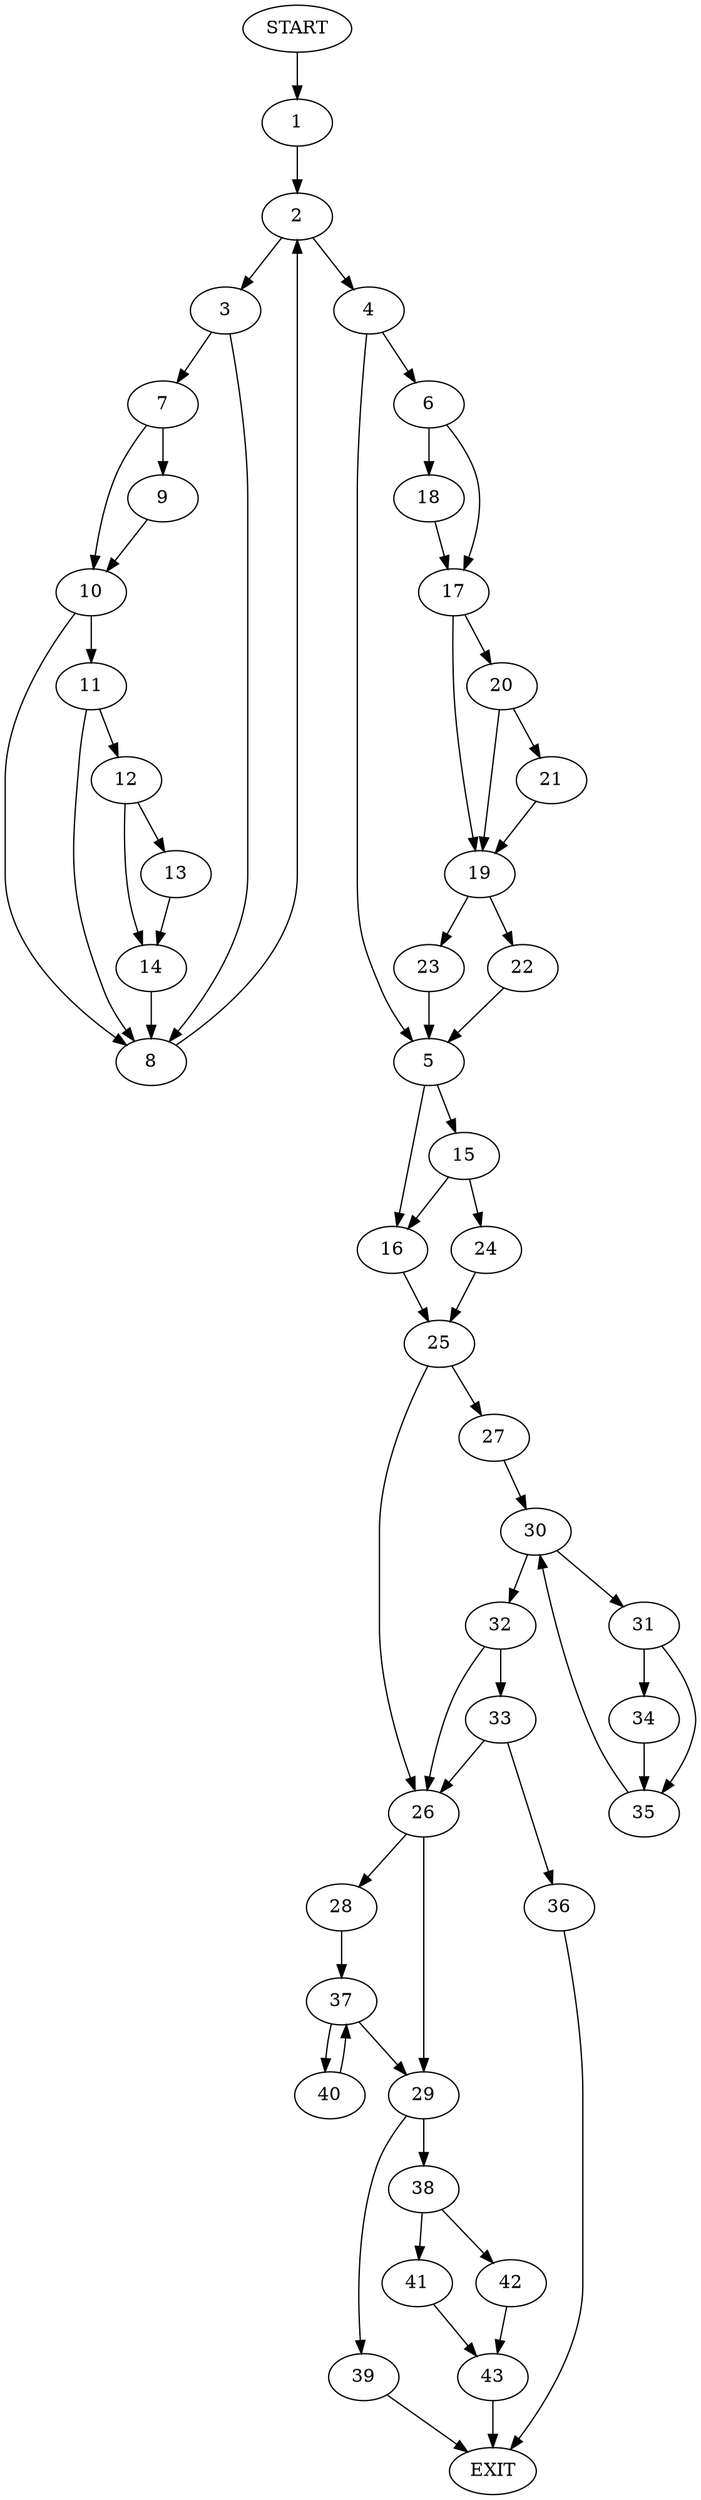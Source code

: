 digraph {
0 [label="START"]
44 [label="EXIT"]
0 -> 1
1 -> 2
2 -> 3
2 -> 4
4 -> 5
4 -> 6
3 -> 7
3 -> 8
8 -> 2
7 -> 9
7 -> 10
9 -> 10
10 -> 11
10 -> 8
11 -> 12
11 -> 8
12 -> 13
12 -> 14
13 -> 14
14 -> 8
5 -> 15
5 -> 16
6 -> 17
6 -> 18
17 -> 19
17 -> 20
18 -> 17
20 -> 19
20 -> 21
19 -> 22
19 -> 23
21 -> 19
23 -> 5
22 -> 5
15 -> 24
15 -> 16
16 -> 25
24 -> 25
25 -> 26
25 -> 27
26 -> 28
26 -> 29
27 -> 30
30 -> 31
30 -> 32
32 -> 33
32 -> 26
31 -> 34
31 -> 35
34 -> 35
35 -> 30
33 -> 36
33 -> 26
36 -> 44
28 -> 37
29 -> 38
29 -> 39
37 -> 40
37 -> 29
40 -> 37
39 -> 44
38 -> 41
38 -> 42
41 -> 43
42 -> 43
43 -> 44
}
